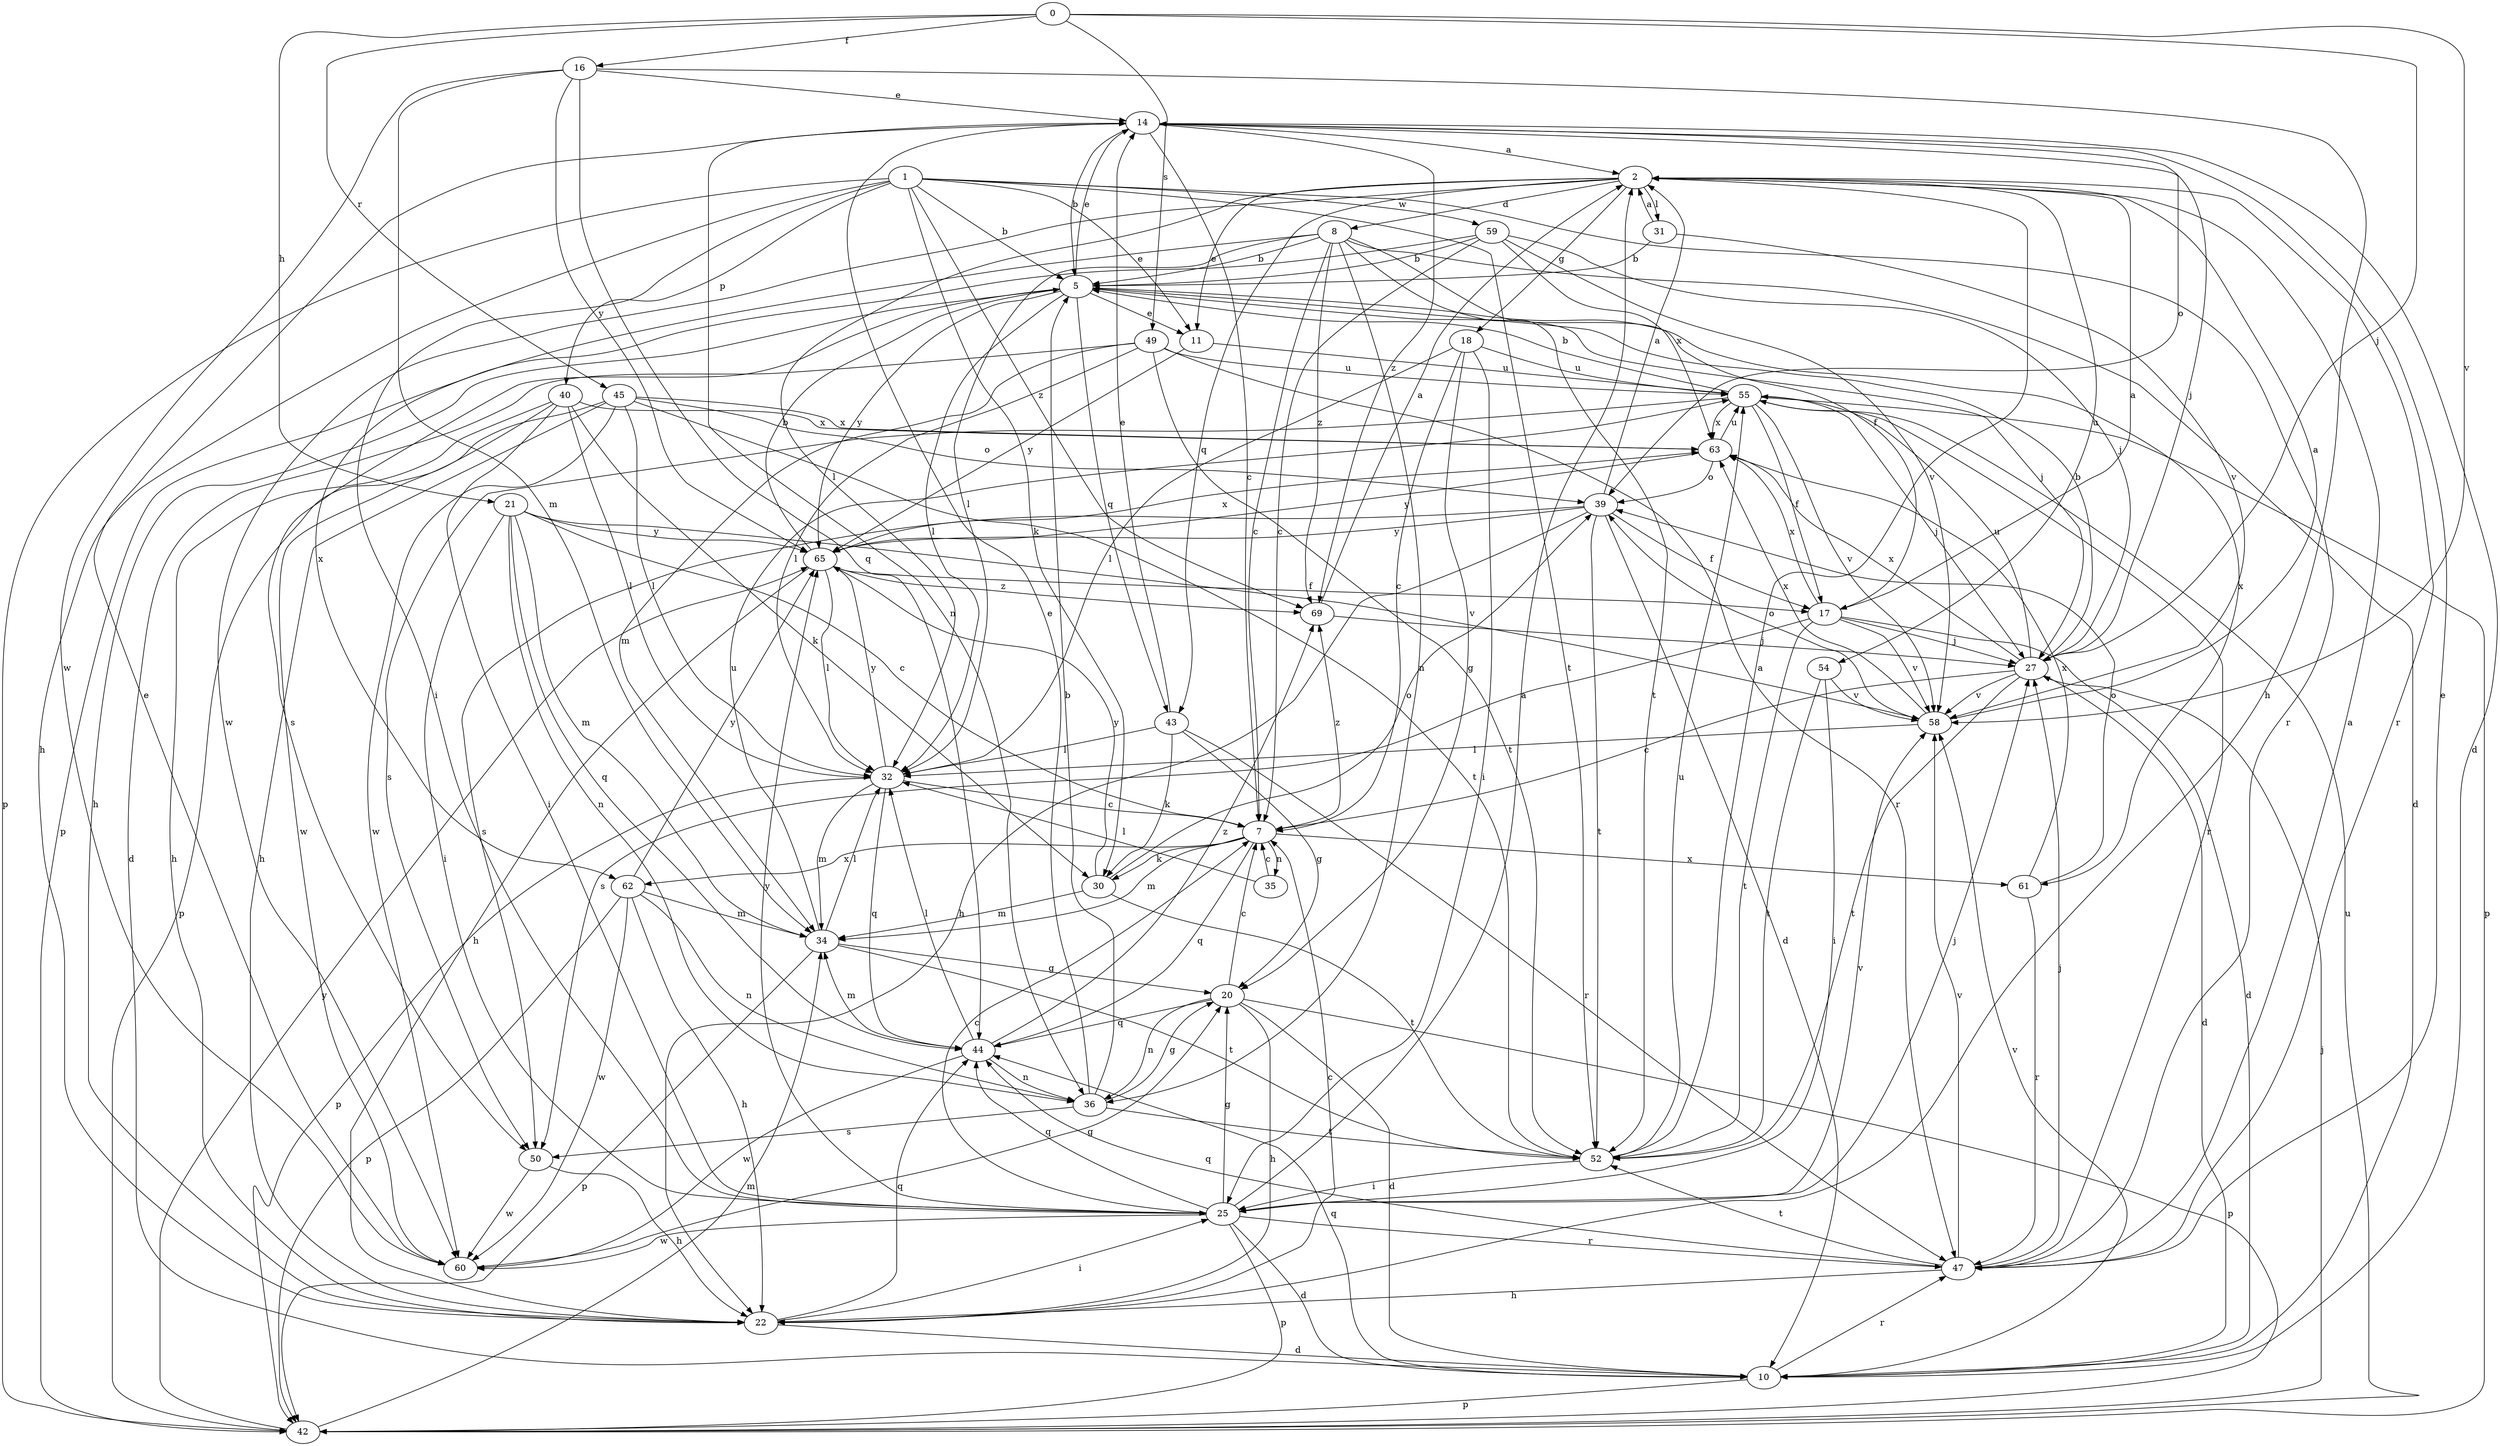 strict digraph  {
0;
1;
2;
5;
7;
8;
10;
11;
14;
16;
17;
18;
20;
21;
22;
25;
27;
30;
31;
32;
34;
35;
36;
39;
40;
42;
43;
44;
45;
47;
49;
50;
52;
54;
55;
58;
59;
60;
61;
62;
63;
65;
69;
0 -> 16  [label=f];
0 -> 21  [label=h];
0 -> 27  [label=j];
0 -> 45  [label=r];
0 -> 49  [label=s];
0 -> 58  [label=v];
1 -> 5  [label=b];
1 -> 11  [label=e];
1 -> 22  [label=h];
1 -> 25  [label=i];
1 -> 30  [label=k];
1 -> 40  [label=p];
1 -> 42  [label=p];
1 -> 47  [label=r];
1 -> 52  [label=t];
1 -> 59  [label=w];
1 -> 69  [label=z];
2 -> 8  [label=d];
2 -> 11  [label=e];
2 -> 18  [label=g];
2 -> 31  [label=l];
2 -> 32  [label=l];
2 -> 43  [label=q];
2 -> 47  [label=r];
2 -> 54  [label=u];
2 -> 60  [label=w];
5 -> 11  [label=e];
5 -> 14  [label=e];
5 -> 22  [label=h];
5 -> 27  [label=j];
5 -> 32  [label=l];
5 -> 43  [label=q];
5 -> 50  [label=s];
5 -> 61  [label=x];
5 -> 65  [label=y];
7 -> 30  [label=k];
7 -> 34  [label=m];
7 -> 35  [label=n];
7 -> 44  [label=q];
7 -> 61  [label=x];
7 -> 62  [label=x];
7 -> 69  [label=z];
8 -> 5  [label=b];
8 -> 7  [label=c];
8 -> 10  [label=d];
8 -> 17  [label=f];
8 -> 32  [label=l];
8 -> 36  [label=n];
8 -> 52  [label=t];
8 -> 62  [label=x];
8 -> 69  [label=z];
10 -> 42  [label=p];
10 -> 44  [label=q];
10 -> 47  [label=r];
10 -> 58  [label=v];
11 -> 55  [label=u];
11 -> 65  [label=y];
14 -> 2  [label=a];
14 -> 5  [label=b];
14 -> 7  [label=c];
14 -> 10  [label=d];
14 -> 27  [label=j];
14 -> 36  [label=n];
14 -> 39  [label=o];
14 -> 69  [label=z];
16 -> 14  [label=e];
16 -> 22  [label=h];
16 -> 34  [label=m];
16 -> 44  [label=q];
16 -> 60  [label=w];
16 -> 65  [label=y];
17 -> 2  [label=a];
17 -> 10  [label=d];
17 -> 27  [label=j];
17 -> 50  [label=s];
17 -> 52  [label=t];
17 -> 58  [label=v];
17 -> 63  [label=x];
18 -> 7  [label=c];
18 -> 20  [label=g];
18 -> 25  [label=i];
18 -> 32  [label=l];
18 -> 55  [label=u];
20 -> 7  [label=c];
20 -> 10  [label=d];
20 -> 22  [label=h];
20 -> 36  [label=n];
20 -> 42  [label=p];
20 -> 44  [label=q];
21 -> 7  [label=c];
21 -> 25  [label=i];
21 -> 34  [label=m];
21 -> 36  [label=n];
21 -> 44  [label=q];
21 -> 58  [label=v];
21 -> 65  [label=y];
22 -> 7  [label=c];
22 -> 10  [label=d];
22 -> 25  [label=i];
22 -> 44  [label=q];
25 -> 2  [label=a];
25 -> 7  [label=c];
25 -> 10  [label=d];
25 -> 20  [label=g];
25 -> 27  [label=j];
25 -> 42  [label=p];
25 -> 44  [label=q];
25 -> 47  [label=r];
25 -> 58  [label=v];
25 -> 60  [label=w];
25 -> 65  [label=y];
27 -> 5  [label=b];
27 -> 7  [label=c];
27 -> 10  [label=d];
27 -> 52  [label=t];
27 -> 55  [label=u];
27 -> 58  [label=v];
27 -> 63  [label=x];
30 -> 34  [label=m];
30 -> 39  [label=o];
30 -> 52  [label=t];
30 -> 65  [label=y];
31 -> 2  [label=a];
31 -> 5  [label=b];
31 -> 58  [label=v];
32 -> 7  [label=c];
32 -> 34  [label=m];
32 -> 42  [label=p];
32 -> 44  [label=q];
32 -> 65  [label=y];
34 -> 20  [label=g];
34 -> 32  [label=l];
34 -> 42  [label=p];
34 -> 52  [label=t];
34 -> 55  [label=u];
35 -> 7  [label=c];
35 -> 32  [label=l];
36 -> 5  [label=b];
36 -> 14  [label=e];
36 -> 20  [label=g];
36 -> 50  [label=s];
36 -> 52  [label=t];
39 -> 2  [label=a];
39 -> 10  [label=d];
39 -> 17  [label=f];
39 -> 22  [label=h];
39 -> 50  [label=s];
39 -> 52  [label=t];
39 -> 65  [label=y];
40 -> 22  [label=h];
40 -> 25  [label=i];
40 -> 30  [label=k];
40 -> 32  [label=l];
40 -> 60  [label=w];
40 -> 63  [label=x];
42 -> 27  [label=j];
42 -> 34  [label=m];
42 -> 55  [label=u];
42 -> 65  [label=y];
43 -> 14  [label=e];
43 -> 20  [label=g];
43 -> 30  [label=k];
43 -> 32  [label=l];
43 -> 47  [label=r];
44 -> 32  [label=l];
44 -> 34  [label=m];
44 -> 36  [label=n];
44 -> 60  [label=w];
44 -> 69  [label=z];
45 -> 22  [label=h];
45 -> 32  [label=l];
45 -> 39  [label=o];
45 -> 42  [label=p];
45 -> 52  [label=t];
45 -> 60  [label=w];
45 -> 63  [label=x];
47 -> 2  [label=a];
47 -> 14  [label=e];
47 -> 22  [label=h];
47 -> 27  [label=j];
47 -> 44  [label=q];
47 -> 52  [label=t];
47 -> 58  [label=v];
49 -> 10  [label=d];
49 -> 32  [label=l];
49 -> 34  [label=m];
49 -> 47  [label=r];
49 -> 52  [label=t];
49 -> 55  [label=u];
50 -> 22  [label=h];
50 -> 60  [label=w];
52 -> 2  [label=a];
52 -> 25  [label=i];
52 -> 55  [label=u];
54 -> 25  [label=i];
54 -> 52  [label=t];
54 -> 58  [label=v];
55 -> 5  [label=b];
55 -> 17  [label=f];
55 -> 27  [label=j];
55 -> 42  [label=p];
55 -> 47  [label=r];
55 -> 50  [label=s];
55 -> 58  [label=v];
55 -> 63  [label=x];
58 -> 2  [label=a];
58 -> 32  [label=l];
58 -> 39  [label=o];
58 -> 63  [label=x];
59 -> 5  [label=b];
59 -> 7  [label=c];
59 -> 27  [label=j];
59 -> 42  [label=p];
59 -> 58  [label=v];
59 -> 63  [label=x];
60 -> 14  [label=e];
60 -> 20  [label=g];
61 -> 39  [label=o];
61 -> 47  [label=r];
61 -> 63  [label=x];
62 -> 22  [label=h];
62 -> 34  [label=m];
62 -> 36  [label=n];
62 -> 42  [label=p];
62 -> 60  [label=w];
62 -> 65  [label=y];
63 -> 39  [label=o];
63 -> 55  [label=u];
63 -> 65  [label=y];
65 -> 5  [label=b];
65 -> 17  [label=f];
65 -> 22  [label=h];
65 -> 32  [label=l];
65 -> 63  [label=x];
65 -> 69  [label=z];
69 -> 2  [label=a];
69 -> 27  [label=j];
}
